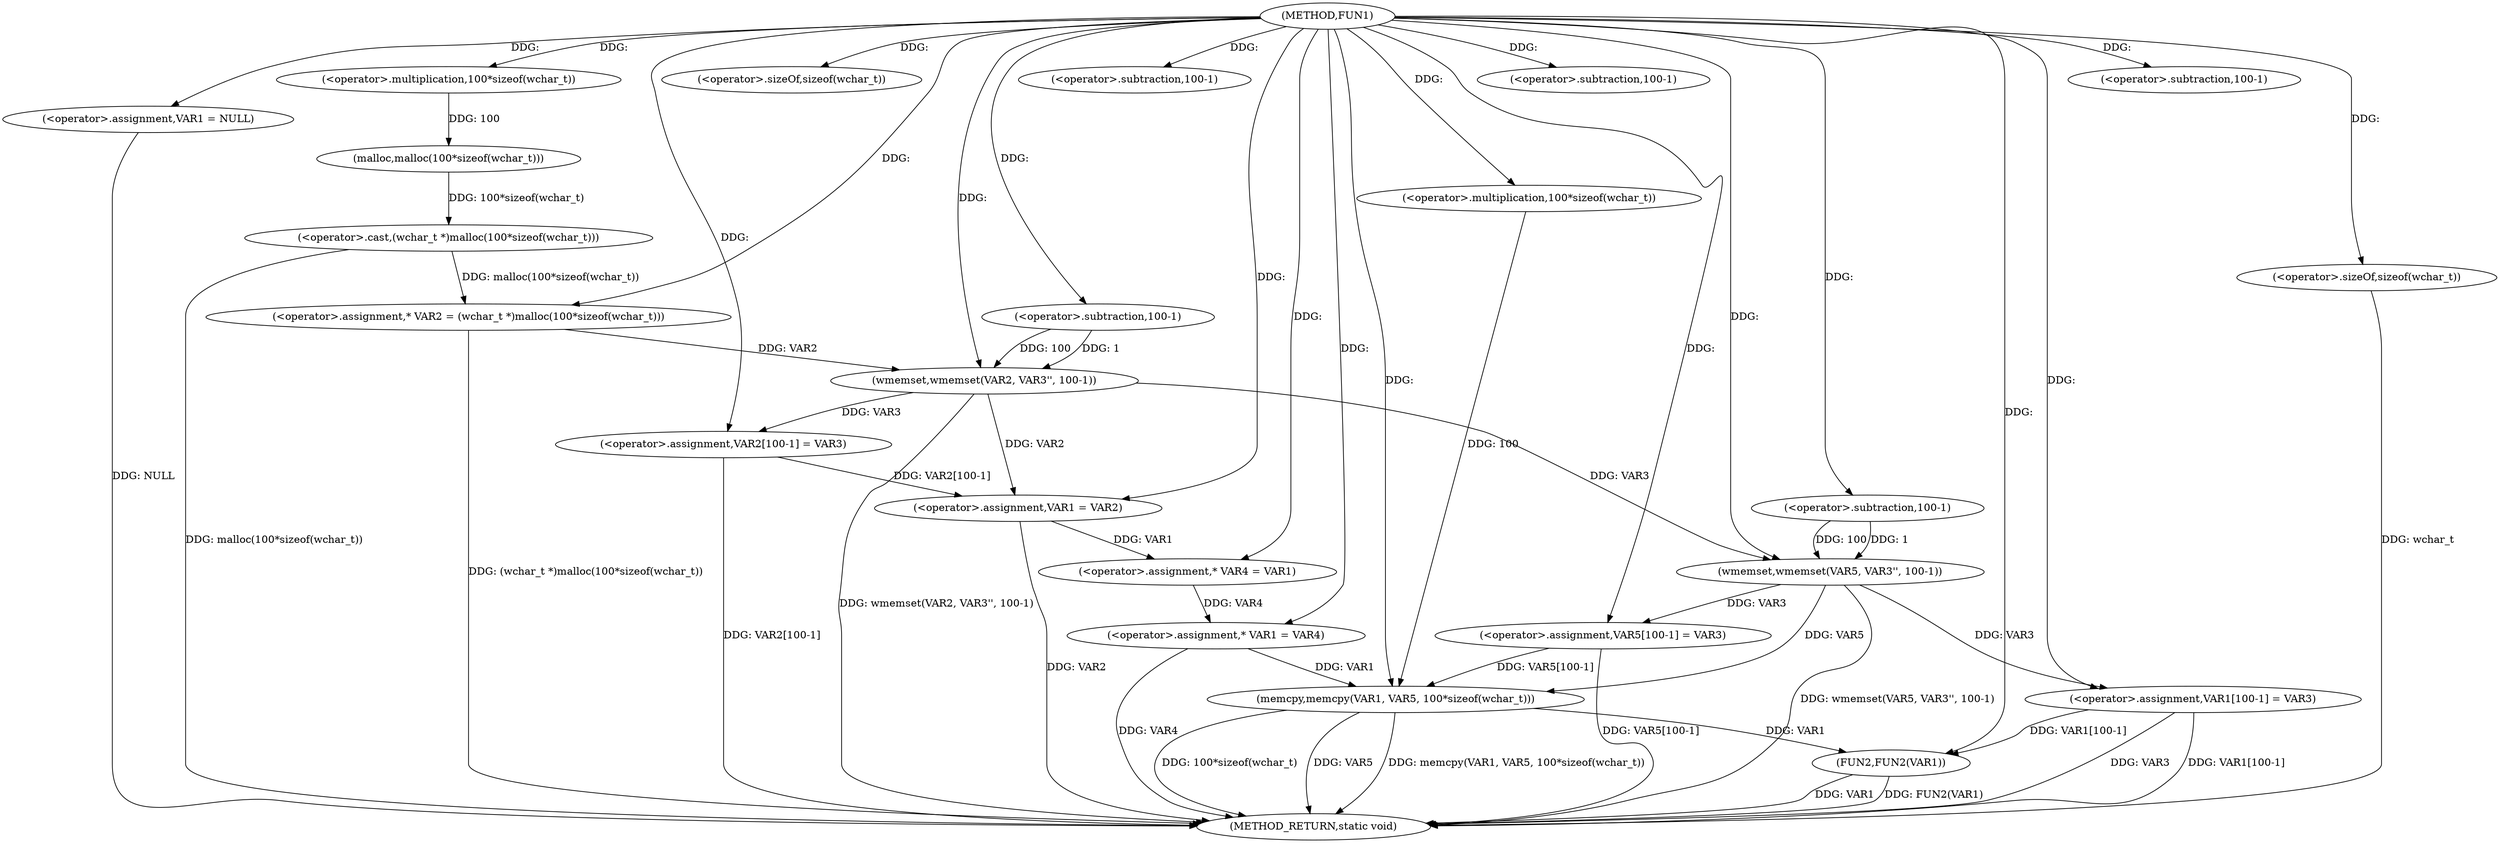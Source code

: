 digraph FUN1 {  
"1000100" [label = "(METHOD,FUN1)" ]
"1000173" [label = "(METHOD_RETURN,static void)" ]
"1000103" [label = "(<operator>.assignment,VAR1 = NULL)" ]
"1000108" [label = "(<operator>.assignment,* VAR2 = (wchar_t *)malloc(100*sizeof(wchar_t)))" ]
"1000110" [label = "(<operator>.cast,(wchar_t *)malloc(100*sizeof(wchar_t)))" ]
"1000112" [label = "(malloc,malloc(100*sizeof(wchar_t)))" ]
"1000113" [label = "(<operator>.multiplication,100*sizeof(wchar_t))" ]
"1000115" [label = "(<operator>.sizeOf,sizeof(wchar_t))" ]
"1000117" [label = "(wmemset,wmemset(VAR2, VAR3'', 100-1))" ]
"1000120" [label = "(<operator>.subtraction,100-1)" ]
"1000123" [label = "(<operator>.assignment,VAR2[100-1] = VAR3)" ]
"1000126" [label = "(<operator>.subtraction,100-1)" ]
"1000130" [label = "(<operator>.assignment,VAR1 = VAR2)" ]
"1000135" [label = "(<operator>.assignment,* VAR4 = VAR1)" ]
"1000139" [label = "(<operator>.assignment,* VAR1 = VAR4)" ]
"1000144" [label = "(wmemset,wmemset(VAR5, VAR3'', 100-1))" ]
"1000147" [label = "(<operator>.subtraction,100-1)" ]
"1000150" [label = "(<operator>.assignment,VAR5[100-1] = VAR3)" ]
"1000153" [label = "(<operator>.subtraction,100-1)" ]
"1000157" [label = "(memcpy,memcpy(VAR1, VAR5, 100*sizeof(wchar_t)))" ]
"1000160" [label = "(<operator>.multiplication,100*sizeof(wchar_t))" ]
"1000162" [label = "(<operator>.sizeOf,sizeof(wchar_t))" ]
"1000164" [label = "(<operator>.assignment,VAR1[100-1] = VAR3)" ]
"1000167" [label = "(<operator>.subtraction,100-1)" ]
"1000171" [label = "(FUN2,FUN2(VAR1))" ]
  "1000171" -> "1000173"  [ label = "DDG: VAR1"] 
  "1000150" -> "1000173"  [ label = "DDG: VAR5[100-1]"] 
  "1000157" -> "1000173"  [ label = "DDG: memcpy(VAR1, VAR5, 100*sizeof(wchar_t))"] 
  "1000103" -> "1000173"  [ label = "DDG: NULL"] 
  "1000157" -> "1000173"  [ label = "DDG: 100*sizeof(wchar_t)"] 
  "1000110" -> "1000173"  [ label = "DDG: malloc(100*sizeof(wchar_t))"] 
  "1000171" -> "1000173"  [ label = "DDG: FUN2(VAR1)"] 
  "1000157" -> "1000173"  [ label = "DDG: VAR5"] 
  "1000117" -> "1000173"  [ label = "DDG: wmemset(VAR2, VAR3'', 100-1)"] 
  "1000130" -> "1000173"  [ label = "DDG: VAR2"] 
  "1000139" -> "1000173"  [ label = "DDG: VAR4"] 
  "1000144" -> "1000173"  [ label = "DDG: wmemset(VAR5, VAR3'', 100-1)"] 
  "1000108" -> "1000173"  [ label = "DDG: (wchar_t *)malloc(100*sizeof(wchar_t))"] 
  "1000164" -> "1000173"  [ label = "DDG: VAR3"] 
  "1000162" -> "1000173"  [ label = "DDG: wchar_t"] 
  "1000123" -> "1000173"  [ label = "DDG: VAR2[100-1]"] 
  "1000164" -> "1000173"  [ label = "DDG: VAR1[100-1]"] 
  "1000100" -> "1000103"  [ label = "DDG: "] 
  "1000110" -> "1000108"  [ label = "DDG: malloc(100*sizeof(wchar_t))"] 
  "1000100" -> "1000108"  [ label = "DDG: "] 
  "1000112" -> "1000110"  [ label = "DDG: 100*sizeof(wchar_t)"] 
  "1000113" -> "1000112"  [ label = "DDG: 100"] 
  "1000100" -> "1000113"  [ label = "DDG: "] 
  "1000100" -> "1000115"  [ label = "DDG: "] 
  "1000108" -> "1000117"  [ label = "DDG: VAR2"] 
  "1000100" -> "1000117"  [ label = "DDG: "] 
  "1000120" -> "1000117"  [ label = "DDG: 100"] 
  "1000120" -> "1000117"  [ label = "DDG: 1"] 
  "1000100" -> "1000120"  [ label = "DDG: "] 
  "1000117" -> "1000123"  [ label = "DDG: VAR3"] 
  "1000100" -> "1000123"  [ label = "DDG: "] 
  "1000100" -> "1000126"  [ label = "DDG: "] 
  "1000117" -> "1000130"  [ label = "DDG: VAR2"] 
  "1000123" -> "1000130"  [ label = "DDG: VAR2[100-1]"] 
  "1000100" -> "1000130"  [ label = "DDG: "] 
  "1000130" -> "1000135"  [ label = "DDG: VAR1"] 
  "1000100" -> "1000135"  [ label = "DDG: "] 
  "1000135" -> "1000139"  [ label = "DDG: VAR4"] 
  "1000100" -> "1000139"  [ label = "DDG: "] 
  "1000100" -> "1000144"  [ label = "DDG: "] 
  "1000117" -> "1000144"  [ label = "DDG: VAR3"] 
  "1000147" -> "1000144"  [ label = "DDG: 100"] 
  "1000147" -> "1000144"  [ label = "DDG: 1"] 
  "1000100" -> "1000147"  [ label = "DDG: "] 
  "1000144" -> "1000150"  [ label = "DDG: VAR3"] 
  "1000100" -> "1000150"  [ label = "DDG: "] 
  "1000100" -> "1000153"  [ label = "DDG: "] 
  "1000139" -> "1000157"  [ label = "DDG: VAR1"] 
  "1000100" -> "1000157"  [ label = "DDG: "] 
  "1000150" -> "1000157"  [ label = "DDG: VAR5[100-1]"] 
  "1000144" -> "1000157"  [ label = "DDG: VAR5"] 
  "1000160" -> "1000157"  [ label = "DDG: 100"] 
  "1000100" -> "1000160"  [ label = "DDG: "] 
  "1000100" -> "1000162"  [ label = "DDG: "] 
  "1000100" -> "1000164"  [ label = "DDG: "] 
  "1000144" -> "1000164"  [ label = "DDG: VAR3"] 
  "1000100" -> "1000167"  [ label = "DDG: "] 
  "1000157" -> "1000171"  [ label = "DDG: VAR1"] 
  "1000164" -> "1000171"  [ label = "DDG: VAR1[100-1]"] 
  "1000100" -> "1000171"  [ label = "DDG: "] 
}
